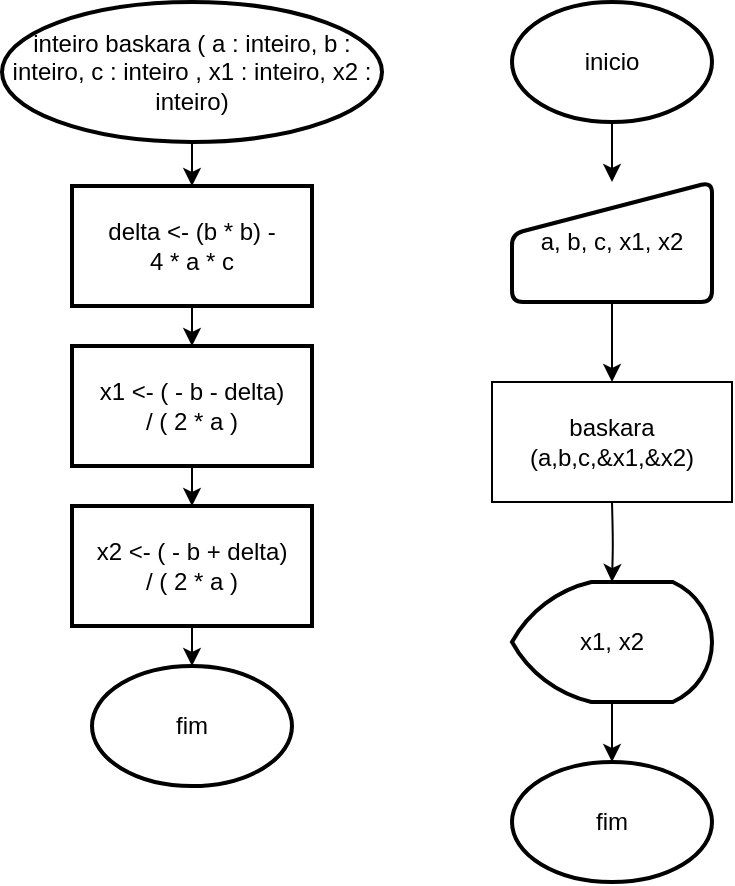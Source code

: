 <mxfile>
    <diagram id="fqLDRJXsJEDMumBKW2sz" name="Page-1">
        <mxGraphModel dx="585" dy="578" grid="1" gridSize="10" guides="1" tooltips="1" connect="1" arrows="1" fold="1" page="1" pageScale="1" pageWidth="850" pageHeight="1100" math="0" shadow="0">
            <root>
                <mxCell id="0"/>
                <mxCell id="1" parent="0"/>
                <mxCell id="3" value="" style="edgeStyle=orthogonalEdgeStyle;html=1;" parent="1" source="4" target="6" edge="1">
                    <mxGeometry relative="1" as="geometry"/>
                </mxCell>
                <mxCell id="4" value="inicio" style="strokeWidth=2;html=1;shape=mxgraph.flowchart.start_1;whiteSpace=wrap;" parent="1" vertex="1">
                    <mxGeometry x="460" y="15" width="100" height="60" as="geometry"/>
                </mxCell>
                <mxCell id="5" value="" style="edgeStyle=orthogonalEdgeStyle;html=1;" parent="1" source="6" edge="1">
                    <mxGeometry relative="1" as="geometry">
                        <mxPoint x="510" y="205" as="targetPoint"/>
                    </mxGeometry>
                </mxCell>
                <mxCell id="6" value="a, b, c, x1, x2" style="html=1;strokeWidth=2;shape=manualInput;whiteSpace=wrap;rounded=1;size=26;arcSize=11;" parent="1" vertex="1">
                    <mxGeometry x="460" y="105" width="100" height="60" as="geometry"/>
                </mxCell>
                <mxCell id="7" value="" style="edgeStyle=orthogonalEdgeStyle;html=1;" parent="1" source="8" target="10" edge="1">
                    <mxGeometry relative="1" as="geometry"/>
                </mxCell>
                <mxCell id="8" value="x1, x2" style="strokeWidth=2;html=1;shape=mxgraph.flowchart.display;whiteSpace=wrap;" parent="1" vertex="1">
                    <mxGeometry x="460" y="305" width="100" height="60" as="geometry"/>
                </mxCell>
                <mxCell id="9" value="" style="edgeStyle=orthogonalEdgeStyle;html=1;" parent="1" target="8" edge="1">
                    <mxGeometry relative="1" as="geometry">
                        <mxPoint x="510" y="265" as="sourcePoint"/>
                    </mxGeometry>
                </mxCell>
                <mxCell id="10" value="fim" style="strokeWidth=2;html=1;shape=mxgraph.flowchart.start_1;whiteSpace=wrap;" parent="1" vertex="1">
                    <mxGeometry x="460" y="395" width="100" height="60" as="geometry"/>
                </mxCell>
                <mxCell id="20" value="" style="edgeStyle=none;html=1;" edge="1" parent="1" source="12" target="19">
                    <mxGeometry relative="1" as="geometry"/>
                </mxCell>
                <mxCell id="12" value="inteiro baskara ( a : inteiro, b : inteiro, c : inteiro , x1 : inteiro, x2 : inteiro)" style="strokeWidth=2;html=1;shape=mxgraph.flowchart.start_1;whiteSpace=wrap;" parent="1" vertex="1">
                    <mxGeometry x="205" y="15" width="190" height="70" as="geometry"/>
                </mxCell>
                <mxCell id="13" value="fim" style="strokeWidth=2;html=1;shape=mxgraph.flowchart.start_1;whiteSpace=wrap;" parent="1" vertex="1">
                    <mxGeometry x="250" y="347" width="100" height="60" as="geometry"/>
                </mxCell>
                <mxCell id="14" value="baskara&lt;br&gt;(a,b,c,&amp;amp;x1,&amp;amp;x2)" style="whiteSpace=wrap;html=1;" parent="1" vertex="1">
                    <mxGeometry x="450" y="205" width="120" height="60" as="geometry"/>
                </mxCell>
                <mxCell id="26" style="edgeStyle=none;html=1;exitX=0.5;exitY=1;exitDx=0;exitDy=0;entryX=0.5;entryY=0;entryDx=0;entryDy=0;" edge="1" parent="1" source="19" target="21">
                    <mxGeometry relative="1" as="geometry"/>
                </mxCell>
                <mxCell id="19" value="delta &amp;lt;- (b * b) - &lt;br&gt;4 * a * c" style="whiteSpace=wrap;html=1;strokeWidth=2;" parent="1" vertex="1">
                    <mxGeometry x="240" y="107" width="120" height="60" as="geometry"/>
                </mxCell>
                <mxCell id="24" value="" style="edgeStyle=none;html=1;" edge="1" parent="1" source="21" target="22">
                    <mxGeometry relative="1" as="geometry"/>
                </mxCell>
                <mxCell id="21" value="x1 &amp;lt;- ( - b - delta) &lt;br&gt;/ ( 2 * a )" style="whiteSpace=wrap;html=1;strokeWidth=2;" vertex="1" parent="1">
                    <mxGeometry x="240" y="187" width="120" height="60" as="geometry"/>
                </mxCell>
                <mxCell id="23" value="" style="edgeStyle=none;html=1;" edge="1" parent="1" source="22" target="13">
                    <mxGeometry relative="1" as="geometry"/>
                </mxCell>
                <mxCell id="22" value="x2 &amp;lt;- ( - b + delta) &lt;br&gt;/ ( 2 * a )" style="whiteSpace=wrap;html=1;strokeWidth=2;" vertex="1" parent="1">
                    <mxGeometry x="240" y="267" width="120" height="60" as="geometry"/>
                </mxCell>
            </root>
        </mxGraphModel>
    </diagram>
</mxfile>